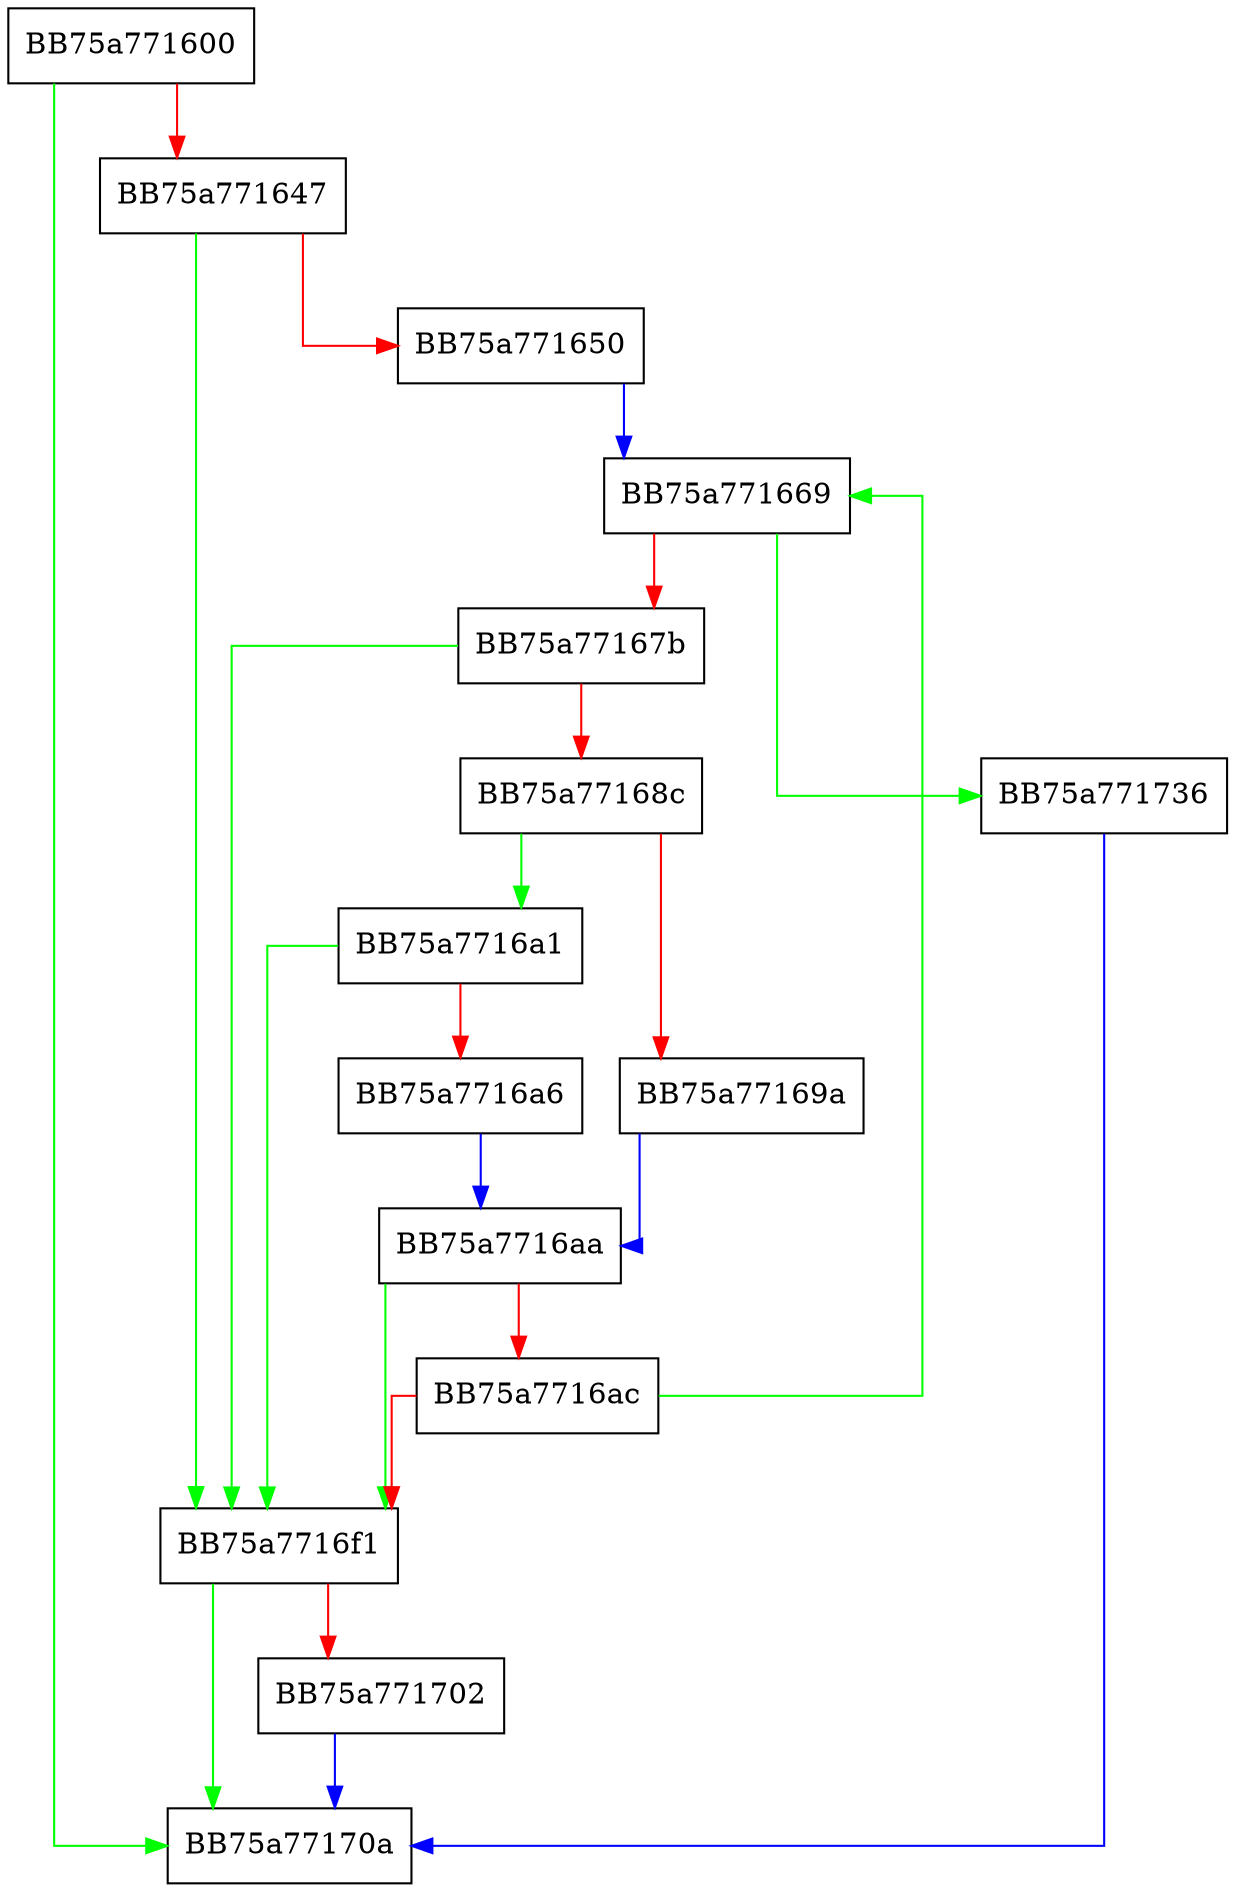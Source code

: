 digraph ApitableLoadFn {
  node [shape="box"];
  graph [splines=ortho];
  BB75a771600 -> BB75a77170a [color="green"];
  BB75a771600 -> BB75a771647 [color="red"];
  BB75a771647 -> BB75a7716f1 [color="green"];
  BB75a771647 -> BB75a771650 [color="red"];
  BB75a771650 -> BB75a771669 [color="blue"];
  BB75a771669 -> BB75a771736 [color="green"];
  BB75a771669 -> BB75a77167b [color="red"];
  BB75a77167b -> BB75a7716f1 [color="green"];
  BB75a77167b -> BB75a77168c [color="red"];
  BB75a77168c -> BB75a7716a1 [color="green"];
  BB75a77168c -> BB75a77169a [color="red"];
  BB75a77169a -> BB75a7716aa [color="blue"];
  BB75a7716a1 -> BB75a7716f1 [color="green"];
  BB75a7716a1 -> BB75a7716a6 [color="red"];
  BB75a7716a6 -> BB75a7716aa [color="blue"];
  BB75a7716aa -> BB75a7716f1 [color="green"];
  BB75a7716aa -> BB75a7716ac [color="red"];
  BB75a7716ac -> BB75a771669 [color="green"];
  BB75a7716ac -> BB75a7716f1 [color="red"];
  BB75a7716f1 -> BB75a77170a [color="green"];
  BB75a7716f1 -> BB75a771702 [color="red"];
  BB75a771702 -> BB75a77170a [color="blue"];
  BB75a771736 -> BB75a77170a [color="blue"];
}